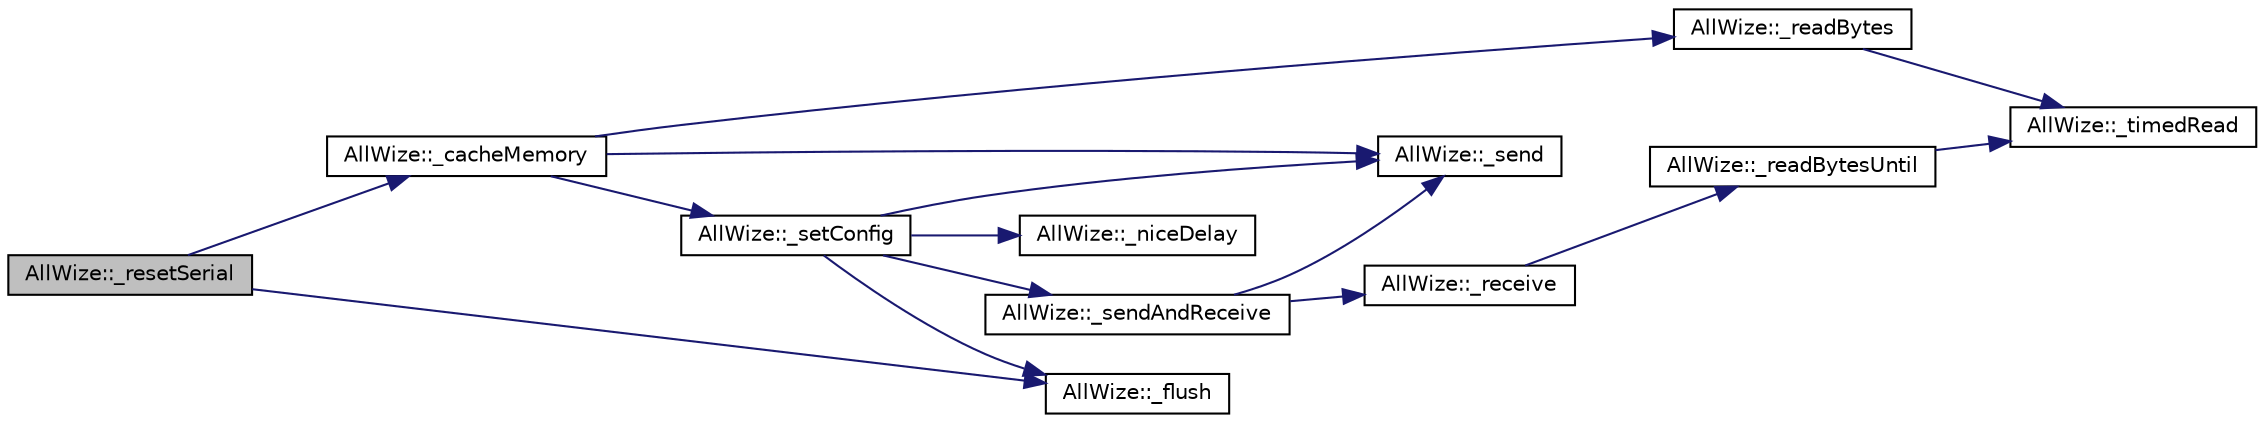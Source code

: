 digraph "AllWize::_resetSerial"
{
 // LATEX_PDF_SIZE
  edge [fontname="Helvetica",fontsize="10",labelfontname="Helvetica",labelfontsize="10"];
  node [fontname="Helvetica",fontsize="10",shape=record];
  rankdir="LR";
  Node1 [label="AllWize::_resetSerial",height=0.2,width=0.4,color="black", fillcolor="grey75", style="filled", fontcolor="black",tooltip="Resets the serial object."];
  Node1 -> Node2 [color="midnightblue",fontsize="10",style="solid",fontname="Helvetica"];
  Node2 [label="AllWize::_cacheMemory",height=0.2,width=0.4,color="black", fillcolor="white", style="filled",URL="$classAllWize.html#a66d3d78edddcc8dfde0cfb1b6deec56e",tooltip="Reads and caches the module memory."];
  Node2 -> Node3 [color="midnightblue",fontsize="10",style="solid",fontname="Helvetica"];
  Node3 [label="AllWize::_readBytes",height=0.2,width=0.4,color="black", fillcolor="white", style="filled",URL="$classAllWize.html#abe54eebd9c81044246d6657c0686f859",tooltip="Reads the stream buffer up to a number of bytes."];
  Node3 -> Node4 [color="midnightblue",fontsize="10",style="solid",fontname="Helvetica"];
  Node4 [label="AllWize::_timedRead",height=0.2,width=0.4,color="black", fillcolor="white", style="filled",URL="$classAllWize.html#ac33ba05cebc3de22babb477922a07eaf",tooltip="Reads a byte from the stream with a timeout."];
  Node2 -> Node5 [color="midnightblue",fontsize="10",style="solid",fontname="Helvetica"];
  Node5 [label="AllWize::_send",height=0.2,width=0.4,color="black", fillcolor="white", style="filled",URL="$classAllWize.html#ac194cac5fd63b864ef567fb7a51a2ac9",tooltip="Sends a binary buffer to the module UART. Returns the number of bytes actually sent."];
  Node2 -> Node6 [color="midnightblue",fontsize="10",style="solid",fontname="Helvetica"];
  Node6 [label="AllWize::_setConfig",height=0.2,width=0.4,color="black", fillcolor="white", style="filled",URL="$classAllWize.html#a493af0599b973f713192b175000264e6",tooltip="Sets or unsets config mode."];
  Node6 -> Node7 [color="midnightblue",fontsize="10",style="solid",fontname="Helvetica"];
  Node7 [label="AllWize::_flush",height=0.2,width=0.4,color="black", fillcolor="white", style="filled",URL="$classAllWize.html#ace21941ce1a1174ef567c1a269ebf551",tooltip="Flushes the serial line to the module."];
  Node6 -> Node8 [color="midnightblue",fontsize="10",style="solid",fontname="Helvetica"];
  Node8 [label="AllWize::_niceDelay",height=0.2,width=0.4,color="black", fillcolor="white", style="filled",URL="$classAllWize.html#afeed45d2a47e184092d6dcd64c22fb72",tooltip="Does a non-blocking delay."];
  Node6 -> Node5 [color="midnightblue",fontsize="10",style="solid",fontname="Helvetica"];
  Node6 -> Node9 [color="midnightblue",fontsize="10",style="solid",fontname="Helvetica"];
  Node9 [label="AllWize::_sendAndReceive",height=0.2,width=0.4,color="black", fillcolor="white", style="filled",URL="$classAllWize.html#af4c575f742b3c2a837058846b83fbfe1",tooltip="Sends a binary buffer and waits for response. Returns the number of bytes received and stored in the ..."];
  Node9 -> Node10 [color="midnightblue",fontsize="10",style="solid",fontname="Helvetica"];
  Node10 [label="AllWize::_receive",height=0.2,width=0.4,color="black", fillcolor="white", style="filled",URL="$classAllWize.html#a197c8bd0c47789acefd4e360ca697feb",tooltip="Listens to incoming data from the module until timeout or END_OF_RESPONSE."];
  Node10 -> Node11 [color="midnightblue",fontsize="10",style="solid",fontname="Helvetica"];
  Node11 [label="AllWize::_readBytesUntil",height=0.2,width=0.4,color="black", fillcolor="white", style="filled",URL="$classAllWize.html#a3cdbc480293b0e3c24107c549b485d5c",tooltip="Reads the stream buffer up to a certain char or times out."];
  Node11 -> Node4 [color="midnightblue",fontsize="10",style="solid",fontname="Helvetica"];
  Node9 -> Node5 [color="midnightblue",fontsize="10",style="solid",fontname="Helvetica"];
  Node1 -> Node7 [color="midnightblue",fontsize="10",style="solid",fontname="Helvetica"];
}
